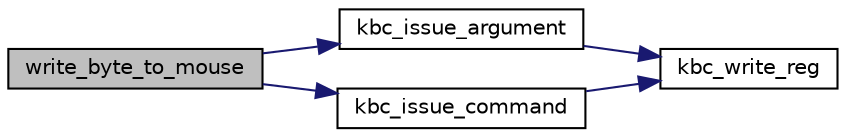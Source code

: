 digraph "write_byte_to_mouse"
{
 // LATEX_PDF_SIZE
  edge [fontname="Helvetica",fontsize="10",labelfontname="Helvetica",labelfontsize="10"];
  node [fontname="Helvetica",fontsize="10",shape=record];
  rankdir="LR";
  Node1 [label="write_byte_to_mouse",height=0.2,width=0.4,color="black", fillcolor="grey75", style="filled", fontcolor="black",tooltip="Issues a command to the mouse using the kbc."];
  Node1 -> Node2 [color="midnightblue",fontsize="10",style="solid",fontname="Helvetica"];
  Node2 [label="kbc_issue_argument",height=0.2,width=0.4,color="black", fillcolor="white", style="filled",URL="$group__kbc.html#gaa0559188b6e62f1b72bd50ba1915d914",tooltip="Issues an argument to the kbc."];
  Node2 -> Node3 [color="midnightblue",fontsize="10",style="solid",fontname="Helvetica"];
  Node3 [label="kbc_write_reg",height=0.2,width=0.4,color="black", fillcolor="white", style="filled",URL="$group__kbc.html#ga628109931012fdfa144b55cc679a7fe9",tooltip="Writes a byte to a kbc register."];
  Node1 -> Node4 [color="midnightblue",fontsize="10",style="solid",fontname="Helvetica"];
  Node4 [label="kbc_issue_command",height=0.2,width=0.4,color="black", fillcolor="white", style="filled",URL="$group__kbc.html#ga978c37bd6eca1b2724372aee45770670",tooltip="Issues a command to the kbc."];
  Node4 -> Node3 [color="midnightblue",fontsize="10",style="solid",fontname="Helvetica"];
}
